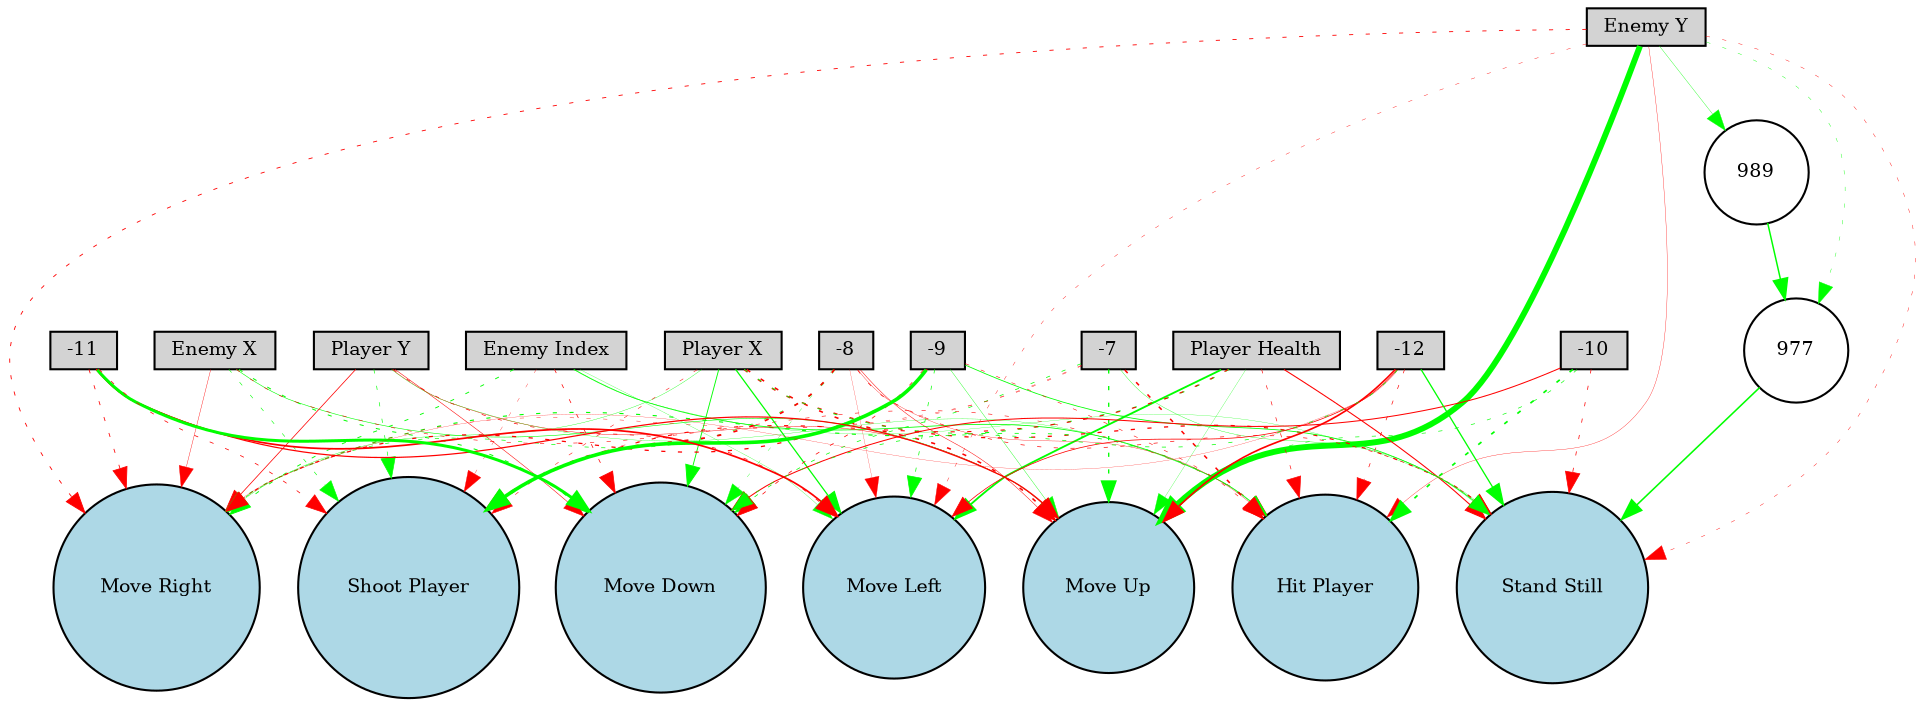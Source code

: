 digraph {
	node [fontsize=9 height=0.2 shape=circle width=0.2]
	"Enemy X" [fillcolor=lightgray shape=box style=filled]
	"Enemy Y" [fillcolor=lightgray shape=box style=filled]
	"Enemy Index" [fillcolor=lightgray shape=box style=filled]
	"Player X" [fillcolor=lightgray shape=box style=filled]
	"Player Y" [fillcolor=lightgray shape=box style=filled]
	"Player Health" [fillcolor=lightgray shape=box style=filled]
	-7 [fillcolor=lightgray shape=box style=filled]
	-8 [fillcolor=lightgray shape=box style=filled]
	-9 [fillcolor=lightgray shape=box style=filled]
	-10 [fillcolor=lightgray shape=box style=filled]
	-11 [fillcolor=lightgray shape=box style=filled]
	-12 [fillcolor=lightgray shape=box style=filled]
	"Move Left" [fillcolor=lightblue style=filled]
	"Move Right" [fillcolor=lightblue style=filled]
	"Move Up" [fillcolor=lightblue style=filled]
	"Move Down" [fillcolor=lightblue style=filled]
	"Stand Still" [fillcolor=lightblue style=filled]
	"Shoot Player" [fillcolor=lightblue style=filled]
	"Hit Player" [fillcolor=lightblue style=filled]
	977 [fillcolor=white style=filled]
	989 [fillcolor=white style=filled]
	"Enemy X" -> "Move Right" [color=red penwidth=0.18551651148368067 style=solid]
	"Enemy X" -> "Move Up" [color=green penwidth=0.27343794023236695 style=solid]
	"Enemy X" -> "Move Down" [color=green penwidth=0.4757088557372291 style=dotted]
	"Enemy X" -> "Shoot Player" [color=green penwidth=0.2801849465948594 style=dotted]
	"Enemy X" -> "Hit Player" [color=red penwidth=0.2809088862962915 style=dotted]
	"Enemy Y" -> "Move Left" [color=red penwidth=0.18965108449445278 style=dotted]
	"Enemy Y" -> "Move Right" [color=red penwidth=0.41797352583172376 style=dotted]
	"Enemy Y" -> "Move Up" [color=green penwidth=2.8342912403166167 style=solid]
	"Enemy Y" -> "Stand Still" [color=red penwidth=0.1999917796741734 style=dotted]
	"Enemy Y" -> "Hit Player" [color=red penwidth=0.15832999394214156 style=solid]
	"Enemy Index" -> "Move Left" [color=green penwidth=0.12656001491977728 style=solid]
	"Enemy Index" -> "Move Right" [color=green penwidth=0.4355691589052513 style=dotted]
	"Enemy Index" -> "Move Down" [color=red penwidth=0.34883543373218107 style=dotted]
	"Enemy Index" -> "Stand Still" [color=green penwidth=0.12426872711854282 style=solid]
	"Enemy Index" -> "Shoot Player" [color=red penwidth=0.15300190874336597 style=dotted]
	"Player X" -> "Move Left" [color=green penwidth=0.601327594772588 style=solid]
	"Player X" -> "Move Right" [color=green penwidth=0.16683409559938173 style=solid]
	"Player X" -> "Move Up" [color=red penwidth=0.7525567000605368 style=dotted]
	"Player X" -> "Move Down" [color=green penwidth=0.43422454960830315 style=solid]
	"Player X" -> "Stand Still" [color=red penwidth=0.6260883244937396 style=dotted]
	"Player X" -> "Shoot Player" [color=red penwidth=0.2455025506706446 style=dotted]
	"Player X" -> "Hit Player" [color=green penwidth=0.40907778936346095 style=dotted]
	"Player Y" -> "Move Left" [color=red penwidth=0.34433622746866777 style=dotted]
	"Player Y" -> "Move Right" [color=red penwidth=0.3609108794987944 style=solid]
	"Player Y" -> "Move Up" [color=red penwidth=0.20283503051519713 style=solid]
	"Player Y" -> "Move Down" [color=red penwidth=0.2544552907188836 style=solid]
	"Player Y" -> "Shoot Player" [color=green penwidth=0.30667275613421785 style=dotted]
	"Player Y" -> "Hit Player" [color=green penwidth=0.13977767655167744 style=solid]
	"Player Health" -> "Move Left" [color=green penwidth=0.8894633824851469 style=solid]
	"Player Health" -> "Move Right" [color=green penwidth=0.542657448885659 style=dotted]
	"Player Health" -> "Move Up" [color=green penwidth=0.1253580830065589 style=solid]
	"Player Health" -> "Stand Still" [color=red penwidth=0.5103098318603253 style=solid]
	"Player Health" -> "Shoot Player" [color=red penwidth=0.5305848772353132 style=dotted]
	"Player Health" -> "Hit Player" [color=red penwidth=0.3031969991349911 style=dotted]
	-7 -> "Move Right" [color=red penwidth=0.19708818124984684 style=dotted]
	-7 -> "Move Up" [color=green penwidth=0.6403305761608307 style=dotted]
	-7 -> "Move Down" [color=green penwidth=0.34473053662172226 style=dotted]
	-7 -> "Stand Still" [color=green penwidth=0.1693899542126522 style=solid]
	-7 -> "Shoot Player" [color=red penwidth=0.1848544757506741 style=dotted]
	-7 -> "Hit Player" [color=red penwidth=0.7384466948451202 style=dotted]
	-8 -> "Move Left" [color=red penwidth=0.10667381095463832 style=solid]
	-8 -> "Move Right" [color=green penwidth=0.3265323119113548 style=dotted]
	-8 -> "Move Up" [color=red penwidth=0.2352445425759615 style=solid]
	-8 -> "Move Down" [color=green penwidth=0.1519699656728665 style=dotted]
	-8 -> "Stand Still" [color=red penwidth=0.32296857345755225 style=dotted]
	-8 -> "Shoot Player" [color=red penwidth=0.8298866495538154 style=dotted]
	-8 -> "Hit Player" [color=red penwidth=0.15613550604552734 style=solid]
	-9 -> "Move Left" [color=green penwidth=0.334348312867012 style=dotted]
	-9 -> "Move Right" [color=red penwidth=0.6044595855321997 style=dotted]
	-9 -> "Move Up" [color=green penwidth=0.18117096859529908 style=solid]
	-9 -> "Move Down" [color=red penwidth=0.3489287377728974 style=dotted]
	-9 -> "Stand Still" [color=green penwidth=0.38913071843181535 style=solid]
	-9 -> "Shoot Player" [color=green penwidth=1.7410627043966098 style=solid]
	-10 -> "Move Up" [color=green penwidth=0.31021675616344646 style=dotted]
	-10 -> "Move Down" [color=red penwidth=0.4909174154488206 style=solid]
	-10 -> "Stand Still" [color=red penwidth=0.35179833121087156 style=dotted]
	-10 -> "Hit Player" [color=green penwidth=0.8149769456789859 style=dotted]
	-11 -> "Move Left" [color=red penwidth=0.8259353375761241 style=solid]
	-11 -> "Move Right" [color=red penwidth=0.38816165887870957 style=dotted]
	-11 -> "Move Up" [color=red penwidth=0.589396449794821 style=solid]
	-11 -> "Move Down" [color=green penwidth=1.4402401497625767 style=solid]
	-11 -> "Shoot Player" [color=red penwidth=0.3606839312617438 style=dotted]
	-12 -> "Move Left" [color=red penwidth=0.36643181916108347 style=solid]
	-12 -> "Move Right" [color=red penwidth=0.11461089455843729 style=solid]
	-12 -> "Move Up" [color=red penwidth=0.8077924122011116 style=solid]
	-12 -> "Move Down" [color=green penwidth=0.34219370444330366 style=dotted]
	-12 -> "Stand Still" [color=green penwidth=0.6212649158305475 style=solid]
	-12 -> "Hit Player" [color=red penwidth=0.31569863913154095 style=dotted]
	-9 -> "Hit Player" [color=red penwidth=0.26347200942461324 style=dotted]
	"Enemy Index" -> "Hit Player" [color=green penwidth=0.38392779536912025 style=solid]
	"Enemy Y" -> 977 [color=green penwidth=0.1916254160883225 style=dotted]
	977 -> "Stand Still" [color=green penwidth=0.7562622936524505 style=solid]
	"Enemy Y" -> 989 [color=green penwidth=0.16941094547102653 style=solid]
	989 -> 977 [color=green penwidth=0.7114337281285115 style=solid]
}

